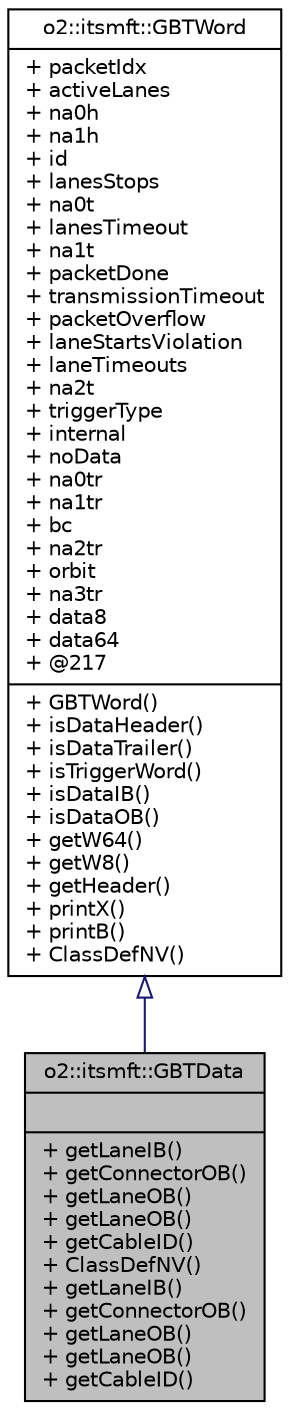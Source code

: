 digraph "o2::itsmft::GBTData"
{
 // INTERACTIVE_SVG=YES
  bgcolor="transparent";
  edge [fontname="Helvetica",fontsize="10",labelfontname="Helvetica",labelfontsize="10"];
  node [fontname="Helvetica",fontsize="10",shape=record];
  Node0 [label="{o2::itsmft::GBTData\n||+ getLaneIB()\l+ getConnectorOB()\l+ getLaneOB()\l+ getLaneOB()\l+ getCableID()\l+ ClassDefNV()\l+ getLaneIB()\l+ getConnectorOB()\l+ getLaneOB()\l+ getLaneOB()\l+ getCableID()\l}",height=0.2,width=0.4,color="black", fillcolor="grey75", style="filled", fontcolor="black"];
  Node1 -> Node0 [dir="back",color="midnightblue",fontsize="10",style="solid",arrowtail="onormal",fontname="Helvetica"];
  Node1 [label="{o2::itsmft::GBTWord\n|+ packetIdx\l+ activeLanes\l+ na0h\l+ na1h\l+ id\l+ lanesStops\l+ na0t\l+ lanesTimeout\l+ na1t\l+ packetDone\l+ transmissionTimeout\l+ packetOverflow\l+ laneStartsViolation\l+ laneTimeouts\l+ na2t\l+ triggerType\l+ internal\l+ noData\l+ na0tr\l+ na1tr\l+ bc\l+ na2tr\l+ orbit\l+ na3tr\l+ data8\l+ data64\l+ @217\l|+ GBTWord()\l+ isDataHeader()\l+ isDataTrailer()\l+ isTriggerWord()\l+ isDataIB()\l+ isDataOB()\l+ getW64()\l+ getW8()\l+ getHeader()\l+ printX()\l+ printB()\l+ ClassDefNV()\l}",height=0.2,width=0.4,color="black",URL="$d5/d5c/structo2_1_1itsmft_1_1GBTWord.html"];
}
